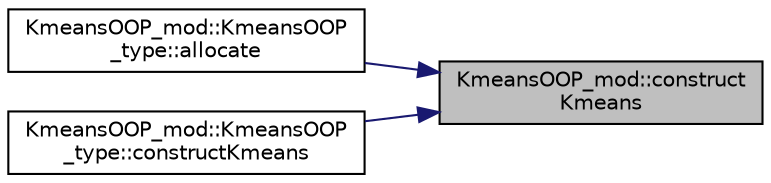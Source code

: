 digraph "KmeansOOP_mod::constructKmeans"
{
 // LATEX_PDF_SIZE
  edge [fontname="Helvetica",fontsize="10",labelfontname="Helvetica",labelfontsize="10"];
  node [fontname="Helvetica",fontsize="10",shape=record];
  rankdir="RL";
  Node1 [label="KmeansOOP_mod::construct\lKmeans",height=0.2,width=0.4,color="black", fillcolor="grey75", style="filled", fontcolor="black",tooltip="Construct and return an object of KmeansOOP_type class. Note that this constructor solely allocates t..."];
  Node1 -> Node2 [dir="back",color="midnightblue",fontsize="10",style="solid",fontname="Helvetica"];
  Node2 [label="KmeansOOP_mod::KmeansOOP\l_type::allocate",height=0.2,width=0.4,color="black", fillcolor="white", style="filled",URL="$structKmeansOOP__mod_1_1KmeansOOP__type.html#a8f5d9b01ad54e0f39e011b36bfcebd79",tooltip=" "];
  Node1 -> Node3 [dir="back",color="midnightblue",fontsize="10",style="solid",fontname="Helvetica"];
  Node3 [label="KmeansOOP_mod::KmeansOOP\l_type::constructKmeans",height=0.2,width=0.4,color="black", fillcolor="white", style="filled",URL="$structKmeansOOP__mod_1_1KmeansOOP__type.html#a2e4ab0b07c714992b09e832a1392a806",tooltip="Construct and return an object of KmeansOOP_type class. Note that this constructor solely allocates t..."];
}
